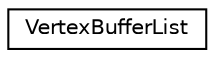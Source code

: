 digraph "Graphical Class Hierarchy"
{
  edge [fontname="Helvetica",fontsize="10",labelfontname="Helvetica",labelfontsize="10"];
  node [fontname="Helvetica",fontsize="10",shape=record];
  rankdir="LR";
  Node1 [label="VertexBufferList",height=0.2,width=0.4,color="black", fillcolor="white", style="filled",URL="$struct_vertex_buffer_list.html"];
}
